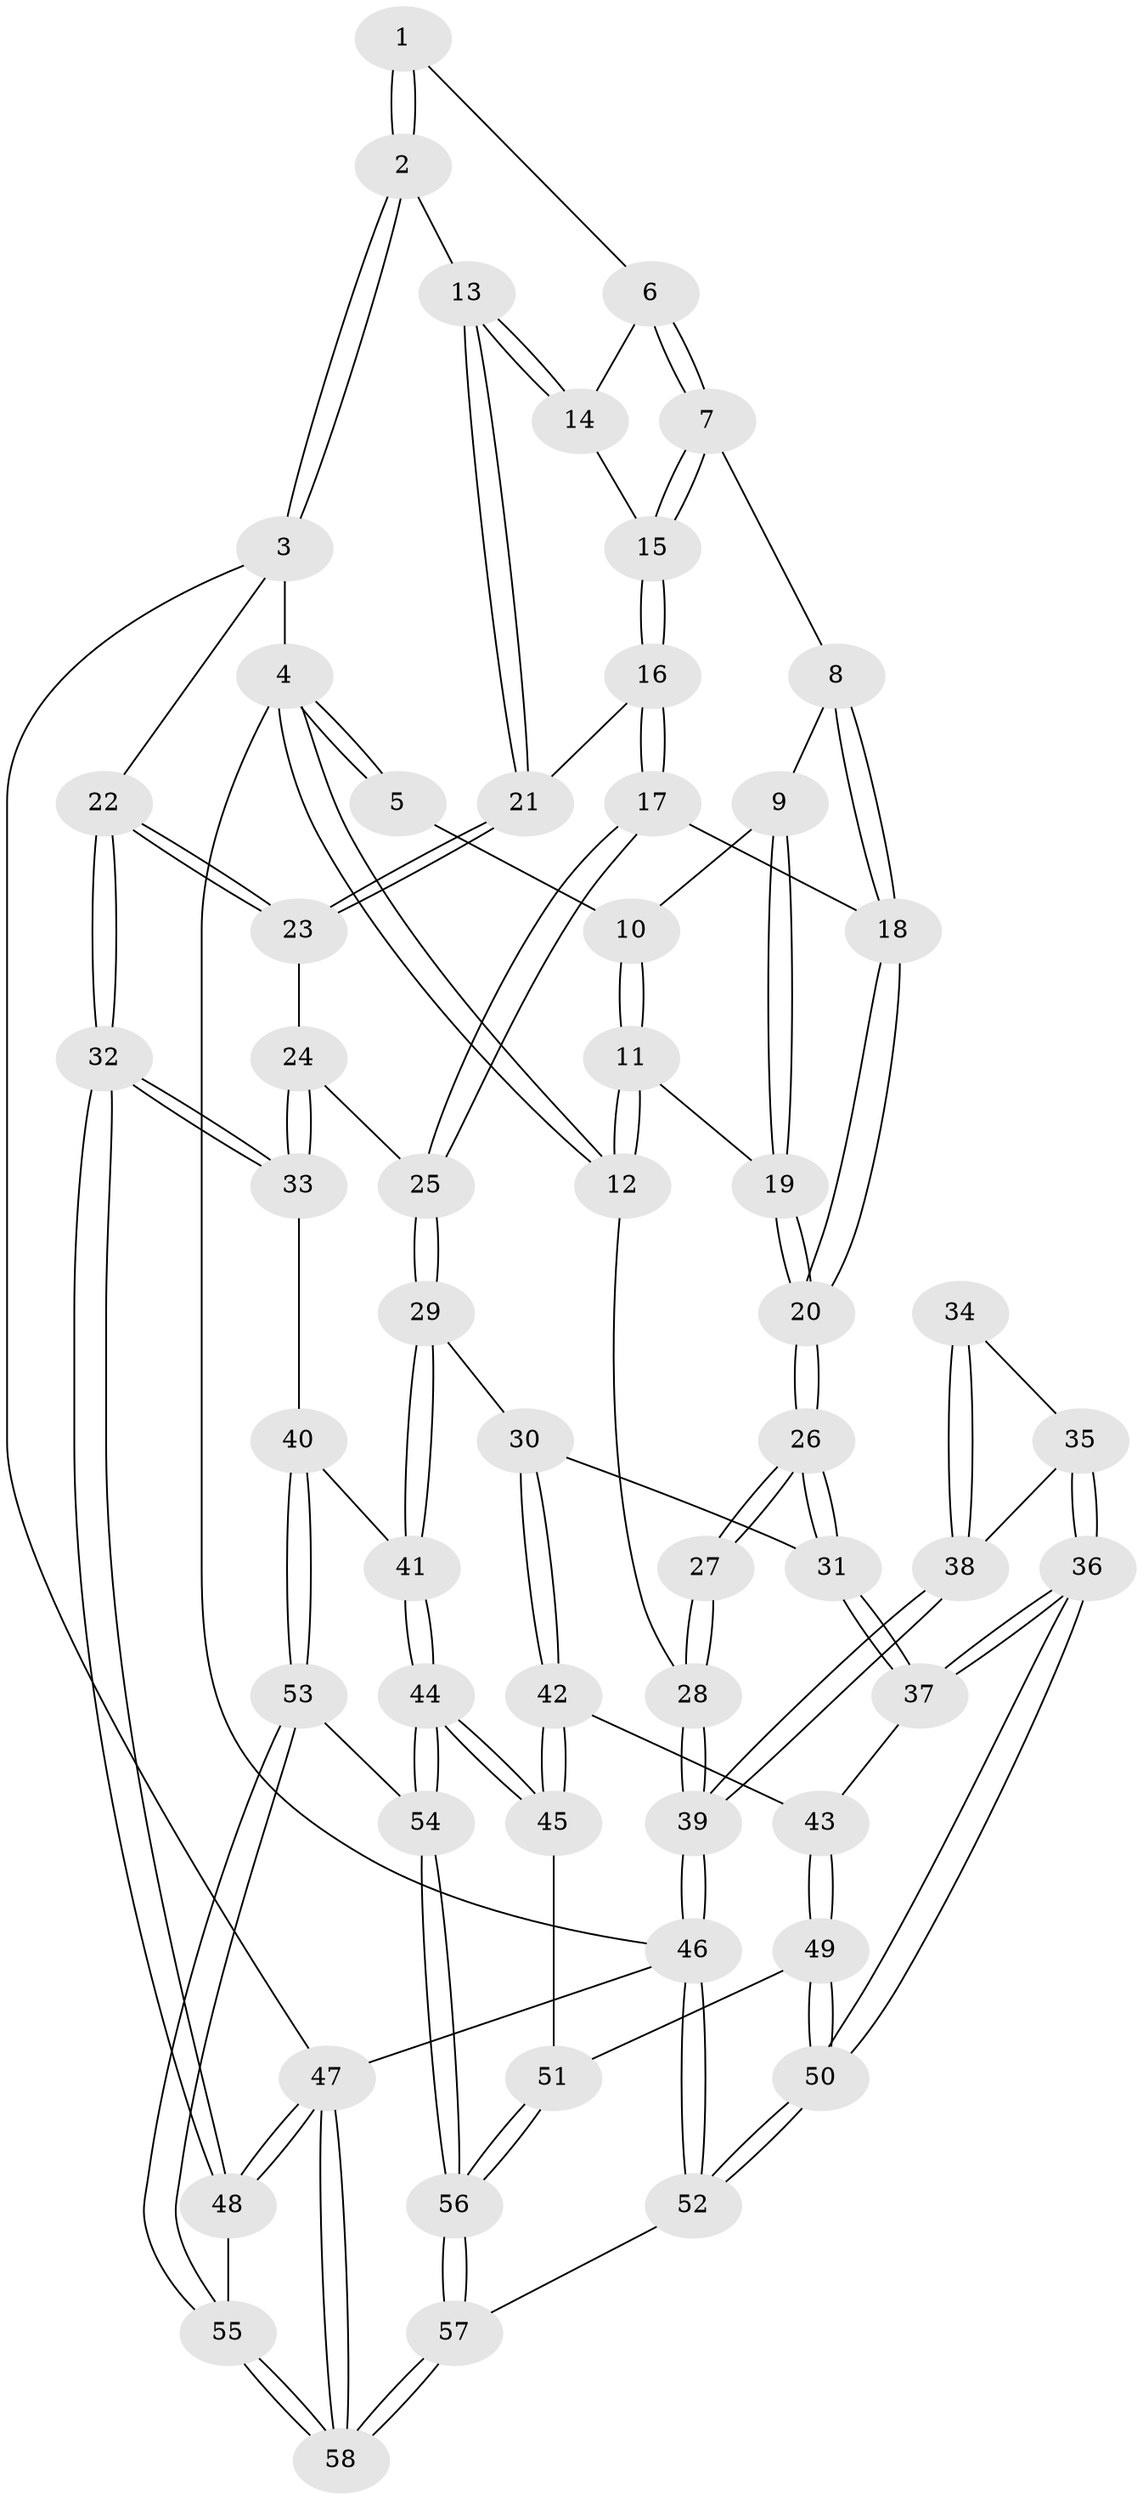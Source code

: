 // Generated by graph-tools (version 1.1) at 2025/01/03/09/25 05:01:47]
// undirected, 58 vertices, 142 edges
graph export_dot {
graph [start="1"]
  node [color=gray90,style=filled];
  1 [pos="+0.3300825012597298+0"];
  2 [pos="+1+0"];
  3 [pos="+1+0"];
  4 [pos="+0+0"];
  5 [pos="+0.11650394040449831+0"];
  6 [pos="+0.32491183089192827+0.02321870715296483"];
  7 [pos="+0.30648004685945834+0.06688687217623097"];
  8 [pos="+0.2730139119822032+0.102307697831068"];
  9 [pos="+0.23325094896640722+0.12133341815991774"];
  10 [pos="+0.1218183060357595+0.09090641342719737"];
  11 [pos="+0+0.2732665206996703"];
  12 [pos="+0+0.27473046545981417"];
  13 [pos="+0.7327686403001133+0.19704102673351304"];
  14 [pos="+0.40784304157197493+0.07286787973448032"];
  15 [pos="+0.4804967031514629+0.30981391810211056"];
  16 [pos="+0.4897842870315824+0.3247568361589147"];
  17 [pos="+0.39686710757986676+0.39886532431732274"];
  18 [pos="+0.35500170048270285+0.40126551715771513"];
  19 [pos="+0.13672412511848536+0.33591104987924875"];
  20 [pos="+0.2681565082290738+0.42410809907858754"];
  21 [pos="+0.7093809908224701+0.23767886466752255"];
  22 [pos="+1+0.5674345376662406"];
  23 [pos="+0.754637744593072+0.43783607298244775"];
  24 [pos="+0.7441629514222826+0.4832473060786329"];
  25 [pos="+0.506954982701383+0.6190944968961941"];
  26 [pos="+0.20752325062346844+0.582605981793099"];
  27 [pos="+0.039044233011759986+0.5855131226168458"];
  28 [pos="+0+0.48511551145333587"];
  29 [pos="+0.5067063280657912+0.631863702597942"];
  30 [pos="+0.4814789525701339+0.6541848352686519"];
  31 [pos="+0.21351799338070773+0.6093089440911711"];
  32 [pos="+1+0.714482433892169"];
  33 [pos="+0.7832492707538655+0.6793017191138295"];
  34 [pos="+0.04090217273667596+0.6699569525741279"];
  35 [pos="+0.12627310126182922+0.7294509445292846"];
  36 [pos="+0.19340575269007412+0.7304871461336153"];
  37 [pos="+0.214963480618055+0.6394240913882657"];
  38 [pos="+0+0.7600510085788141"];
  39 [pos="+0+0.9704495596936906"];
  40 [pos="+0.7548987283923262+0.7093440913905322"];
  41 [pos="+0.5437583298054841+0.6631484929745995"];
  42 [pos="+0.4392693989149875+0.7111503360900767"];
  43 [pos="+0.41721730572376825+0.7302543628105702"];
  44 [pos="+0.5865102281354728+0.856422199282221"];
  45 [pos="+0.5392324413529681+0.8478278691261691"];
  46 [pos="+0+1"];
  47 [pos="+1+1"];
  48 [pos="+1+0.8511064614737494"];
  49 [pos="+0.3646534859779562+0.8476442026674273"];
  50 [pos="+0.22800982998163694+0.8937137164756529"];
  51 [pos="+0.3962586689911663+0.8623055999736006"];
  52 [pos="+0.04220376871478704+1"];
  53 [pos="+0.7229075936942079+0.84276197299594"];
  54 [pos="+0.6075503219584096+0.8742097260653993"];
  55 [pos="+0.7541561505664391+0.8763597200250709"];
  56 [pos="+0.5378119434311213+1"];
  57 [pos="+0.5331735347632968+1"];
  58 [pos="+0.8729726820571788+1"];
  1 -- 2;
  1 -- 2;
  1 -- 6;
  2 -- 3;
  2 -- 3;
  2 -- 13;
  3 -- 4;
  3 -- 22;
  3 -- 47;
  4 -- 5;
  4 -- 5;
  4 -- 12;
  4 -- 12;
  4 -- 46;
  5 -- 10;
  6 -- 7;
  6 -- 7;
  6 -- 14;
  7 -- 8;
  7 -- 15;
  7 -- 15;
  8 -- 9;
  8 -- 18;
  8 -- 18;
  9 -- 10;
  9 -- 19;
  9 -- 19;
  10 -- 11;
  10 -- 11;
  11 -- 12;
  11 -- 12;
  11 -- 19;
  12 -- 28;
  13 -- 14;
  13 -- 14;
  13 -- 21;
  13 -- 21;
  14 -- 15;
  15 -- 16;
  15 -- 16;
  16 -- 17;
  16 -- 17;
  16 -- 21;
  17 -- 18;
  17 -- 25;
  17 -- 25;
  18 -- 20;
  18 -- 20;
  19 -- 20;
  19 -- 20;
  20 -- 26;
  20 -- 26;
  21 -- 23;
  21 -- 23;
  22 -- 23;
  22 -- 23;
  22 -- 32;
  22 -- 32;
  23 -- 24;
  24 -- 25;
  24 -- 33;
  24 -- 33;
  25 -- 29;
  25 -- 29;
  26 -- 27;
  26 -- 27;
  26 -- 31;
  26 -- 31;
  27 -- 28;
  27 -- 28;
  28 -- 39;
  28 -- 39;
  29 -- 30;
  29 -- 41;
  29 -- 41;
  30 -- 31;
  30 -- 42;
  30 -- 42;
  31 -- 37;
  31 -- 37;
  32 -- 33;
  32 -- 33;
  32 -- 48;
  32 -- 48;
  33 -- 40;
  34 -- 35;
  34 -- 38;
  34 -- 38;
  35 -- 36;
  35 -- 36;
  35 -- 38;
  36 -- 37;
  36 -- 37;
  36 -- 50;
  36 -- 50;
  37 -- 43;
  38 -- 39;
  38 -- 39;
  39 -- 46;
  39 -- 46;
  40 -- 41;
  40 -- 53;
  40 -- 53;
  41 -- 44;
  41 -- 44;
  42 -- 43;
  42 -- 45;
  42 -- 45;
  43 -- 49;
  43 -- 49;
  44 -- 45;
  44 -- 45;
  44 -- 54;
  44 -- 54;
  45 -- 51;
  46 -- 52;
  46 -- 52;
  46 -- 47;
  47 -- 48;
  47 -- 48;
  47 -- 58;
  47 -- 58;
  48 -- 55;
  49 -- 50;
  49 -- 50;
  49 -- 51;
  50 -- 52;
  50 -- 52;
  51 -- 56;
  51 -- 56;
  52 -- 57;
  53 -- 54;
  53 -- 55;
  53 -- 55;
  54 -- 56;
  54 -- 56;
  55 -- 58;
  55 -- 58;
  56 -- 57;
  56 -- 57;
  57 -- 58;
  57 -- 58;
}
